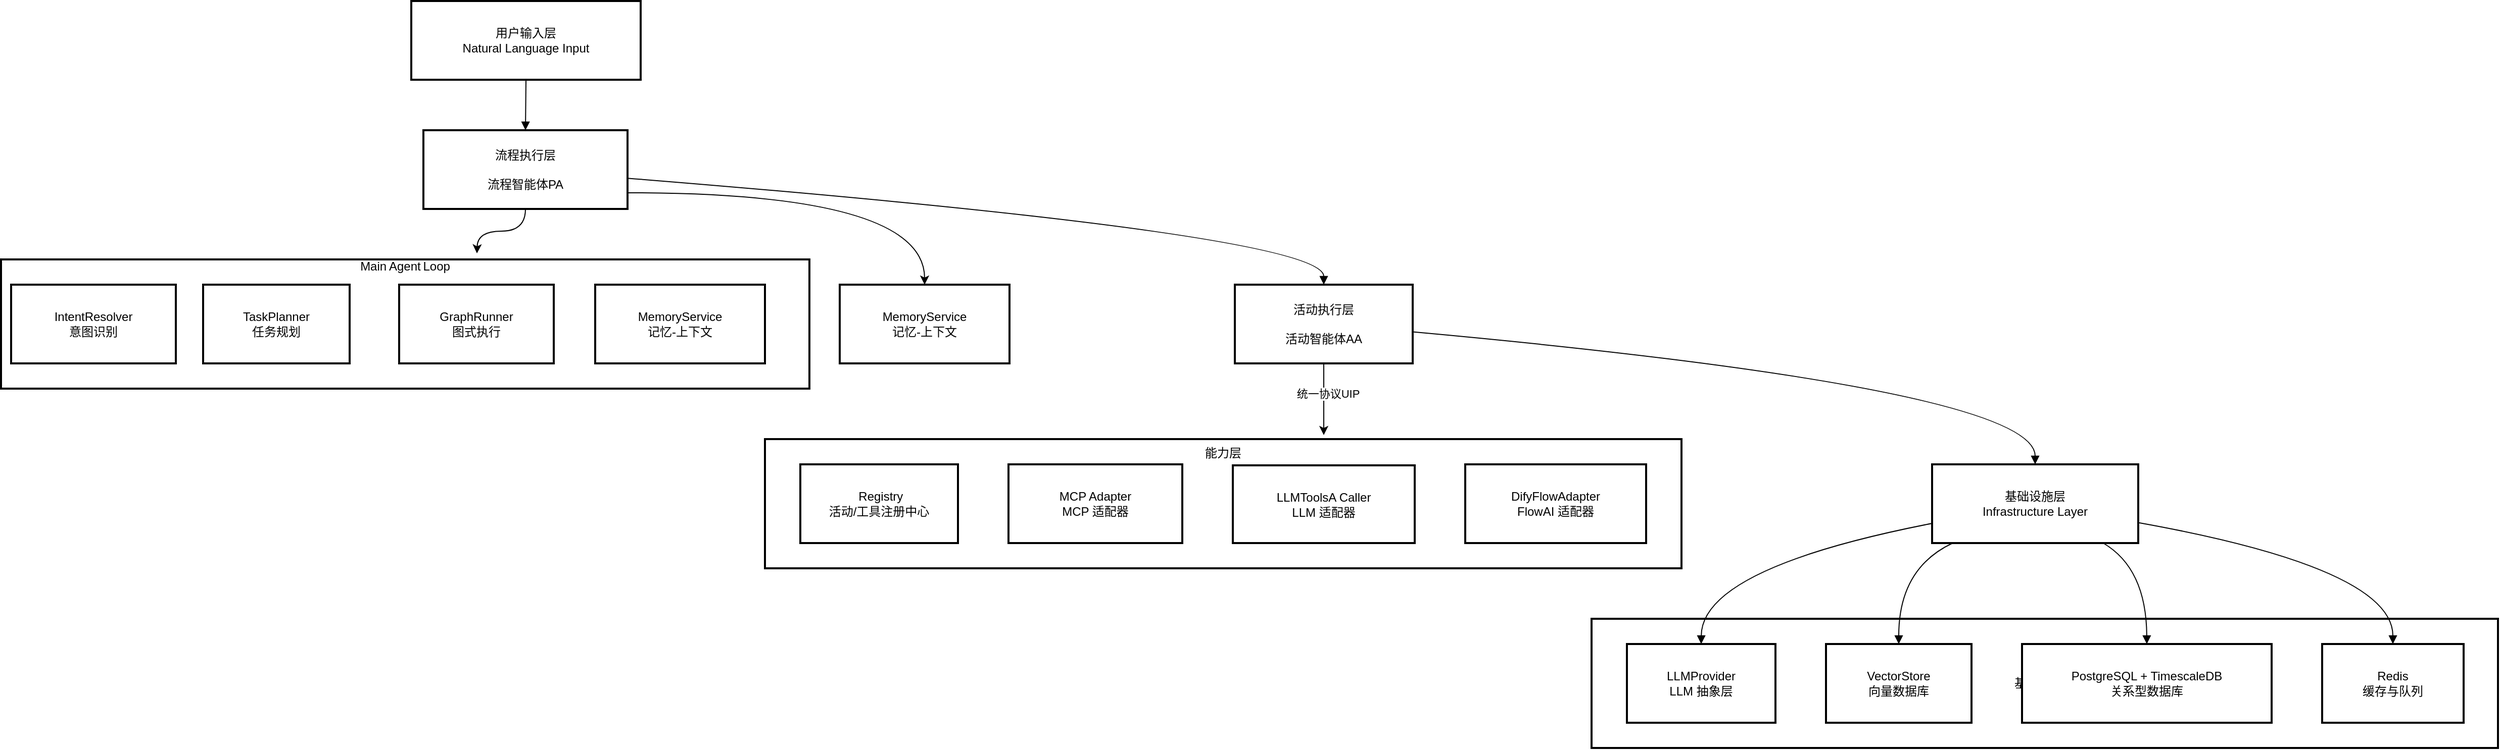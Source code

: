 <mxfile version="28.2.8">
  <diagram name="第 1 页" id="h3hgbBWcbdByqlCBYL9z">
    <mxGraphModel dx="1018" dy="571" grid="1" gridSize="10" guides="1" tooltips="1" connect="1" arrows="1" fold="1" page="1" pageScale="1" pageWidth="827" pageHeight="1169" math="0" shadow="0">
      <root>
        <mxCell id="0" />
        <mxCell id="1" parent="0" />
        <mxCell id="MmYG3WmRwx6jvEeJFVrk-1" value="基础设施层" style="whiteSpace=wrap;strokeWidth=2;" parent="1" vertex="1">
          <mxGeometry x="1594" y="632" width="897" height="128" as="geometry" />
        </mxCell>
        <mxCell id="MmYG3WmRwx6jvEeJFVrk-2" value="能力层&#xa;&#xa;&#xa;&#xa;&#xa;&#xa;&#xa;" style="whiteSpace=wrap;strokeWidth=2;" parent="1" vertex="1">
          <mxGeometry x="776" y="454" width="907" height="128" as="geometry" />
        </mxCell>
        <mxCell id="MmYG3WmRwx6jvEeJFVrk-3" value="Main Agent Loop&#xa;&#xa;&#xa;&#xa;&#xa;&#xa;&#xa;&#xa;" style="whiteSpace=wrap;strokeWidth=2;" parent="1" vertex="1">
          <mxGeometry x="20" y="276" width="800" height="128" as="geometry" />
        </mxCell>
        <mxCell id="MmYG3WmRwx6jvEeJFVrk-4" value="用户输入层&#xa;Natural Language Input" style="whiteSpace=wrap;strokeWidth=2;" parent="1" vertex="1">
          <mxGeometry x="426" y="20" width="227" height="78" as="geometry" />
        </mxCell>
        <mxCell id="MmYG3WmRwx6jvEeJFVrk-38" value="" style="edgeStyle=orthogonalEdgeStyle;rounded=0;orthogonalLoop=1;jettySize=auto;html=1;curved=1;" parent="1" source="MmYG3WmRwx6jvEeJFVrk-5" edge="1">
          <mxGeometry relative="1" as="geometry">
            <mxPoint x="491" y="270" as="targetPoint" />
          </mxGeometry>
        </mxCell>
        <mxCell id="MmYG3WmRwx6jvEeJFVrk-39" style="edgeStyle=orthogonalEdgeStyle;rounded=0;orthogonalLoop=1;jettySize=auto;html=1;entryX=0.5;entryY=0;entryDx=0;entryDy=0;curved=1;" parent="1" source="MmYG3WmRwx6jvEeJFVrk-5" target="MmYG3WmRwx6jvEeJFVrk-35" edge="1">
          <mxGeometry relative="1" as="geometry">
            <Array as="points">
              <mxPoint x="934" y="210" />
            </Array>
          </mxGeometry>
        </mxCell>
        <mxCell id="MmYG3WmRwx6jvEeJFVrk-5" value="流程执行层&#xa;&#xa;流程智能体PA" style="whiteSpace=wrap;strokeWidth=2;" parent="1" vertex="1">
          <mxGeometry x="438" y="148" width="202" height="78" as="geometry" />
        </mxCell>
        <mxCell id="MmYG3WmRwx6jvEeJFVrk-40" value="" style="edgeStyle=orthogonalEdgeStyle;rounded=0;orthogonalLoop=1;jettySize=auto;html=1;" parent="1" source="MmYG3WmRwx6jvEeJFVrk-6" edge="1">
          <mxGeometry relative="1" as="geometry">
            <mxPoint x="1329" y="450" as="targetPoint" />
          </mxGeometry>
        </mxCell>
        <mxCell id="MmYG3WmRwx6jvEeJFVrk-41" value="统一协议UIP" style="edgeLabel;html=1;align=center;verticalAlign=middle;resizable=0;points=[];" parent="MmYG3WmRwx6jvEeJFVrk-40" vertex="1" connectable="0">
          <mxGeometry x="-0.155" y="4" relative="1" as="geometry">
            <mxPoint as="offset" />
          </mxGeometry>
        </mxCell>
        <mxCell id="MmYG3WmRwx6jvEeJFVrk-6" value="活动执行层&#xa;&#xa;活动智能体AA" style="whiteSpace=wrap;strokeWidth=2;" parent="1" vertex="1">
          <mxGeometry x="1241" y="301" width="176" height="78" as="geometry" />
        </mxCell>
        <mxCell id="MmYG3WmRwx6jvEeJFVrk-7" value="基础设施层&#xa;Infrastructure Layer" style="whiteSpace=wrap;strokeWidth=2;" parent="1" vertex="1">
          <mxGeometry x="1931" y="479" width="204" height="78" as="geometry" />
        </mxCell>
        <mxCell id="MmYG3WmRwx6jvEeJFVrk-8" value="IntentResolver&#xa;意图识别" style="whiteSpace=wrap;strokeWidth=2;" parent="1" vertex="1">
          <mxGeometry x="30" y="301" width="163" height="78" as="geometry" />
        </mxCell>
        <mxCell id="MmYG3WmRwx6jvEeJFVrk-9" value="TaskPlanner&#xa;任务规划" style="whiteSpace=wrap;strokeWidth=2;" parent="1" vertex="1">
          <mxGeometry x="220" y="301" width="145" height="78" as="geometry" />
        </mxCell>
        <mxCell id="MmYG3WmRwx6jvEeJFVrk-10" value="GraphRunner&#xa;图式执行" style="whiteSpace=wrap;strokeWidth=2;" parent="1" vertex="1">
          <mxGeometry x="414" y="301" width="153" height="78" as="geometry" />
        </mxCell>
        <mxCell id="MmYG3WmRwx6jvEeJFVrk-11" value="MemoryService&#xa;记忆-上下文" style="whiteSpace=wrap;strokeWidth=2;" parent="1" vertex="1">
          <mxGeometry x="608" y="301" width="168" height="78" as="geometry" />
        </mxCell>
        <mxCell id="MmYG3WmRwx6jvEeJFVrk-12" value=" Registry&#xa;活动/工具注册中心" style="whiteSpace=wrap;strokeWidth=2;" parent="1" vertex="1">
          <mxGeometry x="811" y="479" width="156" height="78" as="geometry" />
        </mxCell>
        <mxCell id="MmYG3WmRwx6jvEeJFVrk-13" value="MCP Adapter&#xa;MCP 适配器" style="whiteSpace=wrap;strokeWidth=2;" parent="1" vertex="1">
          <mxGeometry x="1017" y="479" width="172" height="78" as="geometry" />
        </mxCell>
        <mxCell id="MmYG3WmRwx6jvEeJFVrk-14" value="LLMToolsA Caller&#xa;LLM 适配器" style="whiteSpace=wrap;strokeWidth=2;" parent="1" vertex="1">
          <mxGeometry x="1239" y="480" width="180" height="77" as="geometry" />
        </mxCell>
        <mxCell id="MmYG3WmRwx6jvEeJFVrk-15" value="DifyFlowAdapter&#xa;FlowAI 适配器" style="whiteSpace=wrap;strokeWidth=2;" parent="1" vertex="1">
          <mxGeometry x="1469" y="479" width="179" height="78" as="geometry" />
        </mxCell>
        <mxCell id="MmYG3WmRwx6jvEeJFVrk-16" value="LLMProvider&#xa;LLM 抽象层" style="whiteSpace=wrap;strokeWidth=2;" parent="1" vertex="1">
          <mxGeometry x="1629" y="657" width="147" height="78" as="geometry" />
        </mxCell>
        <mxCell id="MmYG3WmRwx6jvEeJFVrk-17" value="VectorStore&#xa;向量数据库" style="whiteSpace=wrap;strokeWidth=2;" parent="1" vertex="1">
          <mxGeometry x="1826" y="657" width="144" height="78" as="geometry" />
        </mxCell>
        <mxCell id="MmYG3WmRwx6jvEeJFVrk-18" value="PostgreSQL + TimescaleDB&#xa;关系型数据库" style="whiteSpace=wrap;strokeWidth=2;" parent="1" vertex="1">
          <mxGeometry x="2020" y="657" width="247" height="78" as="geometry" />
        </mxCell>
        <mxCell id="MmYG3WmRwx6jvEeJFVrk-19" value="Redis&#xa;缓存与队列" style="whiteSpace=wrap;strokeWidth=2;" parent="1" vertex="1">
          <mxGeometry x="2317" y="657" width="140" height="78" as="geometry" />
        </mxCell>
        <mxCell id="MmYG3WmRwx6jvEeJFVrk-20" value="" style="curved=1;startArrow=none;endArrow=block;exitX=0.5;exitY=1;entryX=0.5;entryY=0;rounded=0;" parent="1" source="MmYG3WmRwx6jvEeJFVrk-4" target="MmYG3WmRwx6jvEeJFVrk-5" edge="1">
          <mxGeometry relative="1" as="geometry">
            <Array as="points" />
          </mxGeometry>
        </mxCell>
        <mxCell id="MmYG3WmRwx6jvEeJFVrk-21" value="" style="curved=1;startArrow=none;endArrow=block;exitX=1;exitY=0.61;entryX=0.5;entryY=0;rounded=0;" parent="1" source="MmYG3WmRwx6jvEeJFVrk-5" target="MmYG3WmRwx6jvEeJFVrk-6" edge="1">
          <mxGeometry relative="1" as="geometry">
            <Array as="points">
              <mxPoint x="1329" y="251" />
            </Array>
          </mxGeometry>
        </mxCell>
        <mxCell id="MmYG3WmRwx6jvEeJFVrk-22" value="" style="curved=1;startArrow=none;endArrow=block;exitX=1;exitY=0.6;entryX=0.5;entryY=0;rounded=0;" parent="1" source="MmYG3WmRwx6jvEeJFVrk-6" target="MmYG3WmRwx6jvEeJFVrk-7" edge="1">
          <mxGeometry relative="1" as="geometry">
            <Array as="points">
              <mxPoint x="2033" y="404" />
            </Array>
          </mxGeometry>
        </mxCell>
        <mxCell id="MmYG3WmRwx6jvEeJFVrk-31" value="" style="curved=1;startArrow=none;endArrow=block;exitX=0;exitY=0.75;entryX=0.5;entryY=0;rounded=0;" parent="1" source="MmYG3WmRwx6jvEeJFVrk-7" target="MmYG3WmRwx6jvEeJFVrk-16" edge="1">
          <mxGeometry relative="1" as="geometry">
            <Array as="points">
              <mxPoint x="1703" y="582" />
            </Array>
          </mxGeometry>
        </mxCell>
        <mxCell id="MmYG3WmRwx6jvEeJFVrk-32" value="" style="curved=1;startArrow=none;endArrow=block;exitX=0.1;exitY=1;entryX=0.5;entryY=0;rounded=0;" parent="1" source="MmYG3WmRwx6jvEeJFVrk-7" target="MmYG3WmRwx6jvEeJFVrk-17" edge="1">
          <mxGeometry relative="1" as="geometry">
            <Array as="points">
              <mxPoint x="1898" y="582" />
            </Array>
          </mxGeometry>
        </mxCell>
        <mxCell id="MmYG3WmRwx6jvEeJFVrk-33" value="" style="curved=1;startArrow=none;endArrow=block;exitX=0.83;exitY=1;entryX=0.5;entryY=0;rounded=0;" parent="1" source="MmYG3WmRwx6jvEeJFVrk-7" target="MmYG3WmRwx6jvEeJFVrk-18" edge="1">
          <mxGeometry relative="1" as="geometry">
            <Array as="points">
              <mxPoint x="2143" y="582" />
            </Array>
          </mxGeometry>
        </mxCell>
        <mxCell id="MmYG3WmRwx6jvEeJFVrk-34" value="" style="curved=1;startArrow=none;endArrow=block;exitX=1;exitY=0.74;entryX=0.5;entryY=0;rounded=0;" parent="1" source="MmYG3WmRwx6jvEeJFVrk-7" target="MmYG3WmRwx6jvEeJFVrk-19" edge="1">
          <mxGeometry relative="1" as="geometry">
            <Array as="points">
              <mxPoint x="2387" y="582" />
            </Array>
          </mxGeometry>
        </mxCell>
        <mxCell id="MmYG3WmRwx6jvEeJFVrk-35" value="MemoryService&#xa;记忆-上下文" style="whiteSpace=wrap;strokeWidth=2;" parent="1" vertex="1">
          <mxGeometry x="850" y="301" width="168" height="78" as="geometry" />
        </mxCell>
      </root>
    </mxGraphModel>
  </diagram>
</mxfile>
